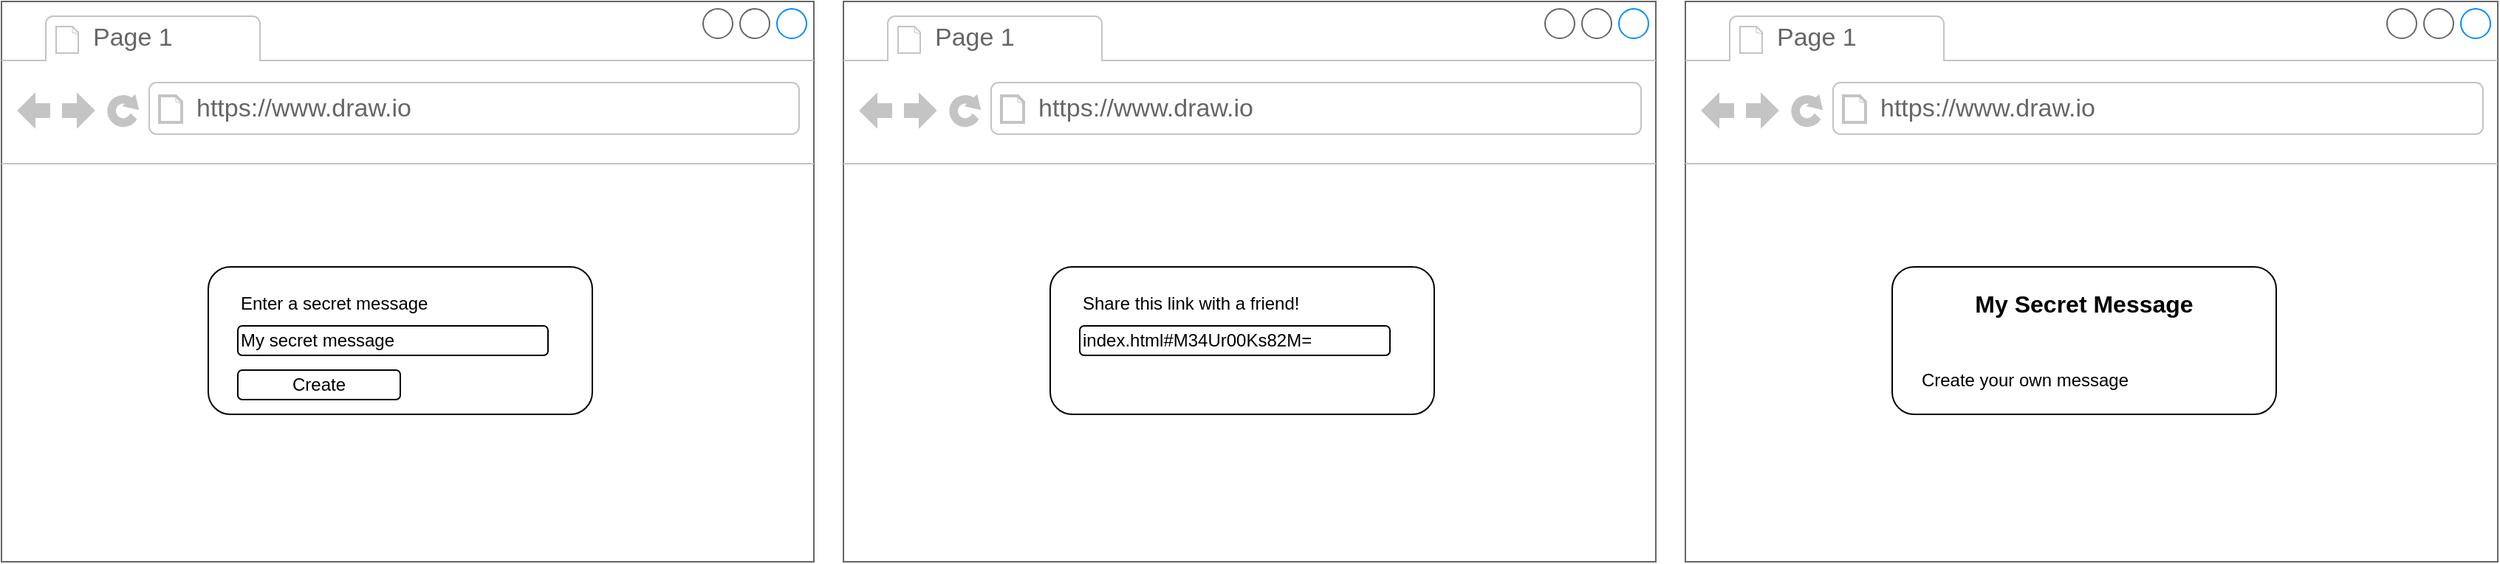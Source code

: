 <mxfile version="18.0.3"><diagram id="wRkA_BlDXZhkdcJJkcW4" name="Page-1"><mxGraphModel dx="1422" dy="758" grid="1" gridSize="10" guides="1" tooltips="1" connect="1" arrows="1" fold="1" page="1" pageScale="1" pageWidth="5000" pageHeight="5000" math="0" shadow="0"><root><mxCell id="0"/><mxCell id="1" parent="0"/><mxCell id="pIyrxjAj3Ag37Wrxas3i-5" value="" style="strokeWidth=1;shadow=0;dashed=0;align=center;html=1;shape=mxgraph.mockup.containers.browserWindow;rSize=0;strokeColor=#666666;strokeColor2=#008cff;strokeColor3=#c4c4c4;mainText=,;recursiveResize=0;" vertex="1" parent="1"><mxGeometry x="50" y="130" width="550" height="380" as="geometry"/></mxCell><mxCell id="pIyrxjAj3Ag37Wrxas3i-6" value="Page 1" style="strokeWidth=1;shadow=0;dashed=0;align=center;html=1;shape=mxgraph.mockup.containers.anchor;fontSize=17;fontColor=#666666;align=left;" vertex="1" parent="pIyrxjAj3Ag37Wrxas3i-5"><mxGeometry x="60" y="12" width="110" height="26" as="geometry"/></mxCell><mxCell id="pIyrxjAj3Ag37Wrxas3i-7" value="https://www.draw.io" style="strokeWidth=1;shadow=0;dashed=0;align=center;html=1;shape=mxgraph.mockup.containers.anchor;rSize=0;fontSize=17;fontColor=#666666;align=left;" vertex="1" parent="pIyrxjAj3Ag37Wrxas3i-5"><mxGeometry x="130" y="60" width="250" height="26" as="geometry"/></mxCell><mxCell id="pIyrxjAj3Ag37Wrxas3i-8" value="" style="rounded=1;whiteSpace=wrap;html=1;" vertex="1" parent="pIyrxjAj3Ag37Wrxas3i-5"><mxGeometry x="140" y="180" width="260" height="100" as="geometry"/></mxCell><mxCell id="pIyrxjAj3Ag37Wrxas3i-9" value="Enter a secret message" style="text;html=1;strokeColor=none;fillColor=none;align=left;verticalAlign=middle;whiteSpace=wrap;rounded=0;" vertex="1" parent="pIyrxjAj3Ag37Wrxas3i-5"><mxGeometry x="160" y="190" width="220" height="30" as="geometry"/></mxCell><mxCell id="pIyrxjAj3Ag37Wrxas3i-10" value="My secret message" style="rounded=1;whiteSpace=wrap;html=1;align=left;" vertex="1" parent="pIyrxjAj3Ag37Wrxas3i-5"><mxGeometry x="160" y="220" width="210" height="20" as="geometry"/></mxCell><mxCell id="pIyrxjAj3Ag37Wrxas3i-11" value="Create" style="rounded=1;whiteSpace=wrap;html=1;" vertex="1" parent="pIyrxjAj3Ag37Wrxas3i-5"><mxGeometry x="160" y="250" width="110" height="20" as="geometry"/></mxCell><mxCell id="pIyrxjAj3Ag37Wrxas3i-12" value="" style="strokeWidth=1;shadow=0;dashed=0;align=center;html=1;shape=mxgraph.mockup.containers.browserWindow;rSize=0;strokeColor=#666666;strokeColor2=#008cff;strokeColor3=#c4c4c4;mainText=,;recursiveResize=0;" vertex="1" parent="1"><mxGeometry x="620" y="130" width="550" height="380" as="geometry"/></mxCell><mxCell id="pIyrxjAj3Ag37Wrxas3i-13" value="Page 1" style="strokeWidth=1;shadow=0;dashed=0;align=center;html=1;shape=mxgraph.mockup.containers.anchor;fontSize=17;fontColor=#666666;align=left;" vertex="1" parent="pIyrxjAj3Ag37Wrxas3i-12"><mxGeometry x="60" y="12" width="110" height="26" as="geometry"/></mxCell><mxCell id="pIyrxjAj3Ag37Wrxas3i-14" value="https://www.draw.io" style="strokeWidth=1;shadow=0;dashed=0;align=center;html=1;shape=mxgraph.mockup.containers.anchor;rSize=0;fontSize=17;fontColor=#666666;align=left;" vertex="1" parent="pIyrxjAj3Ag37Wrxas3i-12"><mxGeometry x="130" y="60" width="250" height="26" as="geometry"/></mxCell><mxCell id="pIyrxjAj3Ag37Wrxas3i-15" value="" style="rounded=1;whiteSpace=wrap;html=1;" vertex="1" parent="pIyrxjAj3Ag37Wrxas3i-12"><mxGeometry x="140" y="180" width="260" height="100" as="geometry"/></mxCell><mxCell id="pIyrxjAj3Ag37Wrxas3i-16" value="Share this link with a friend!" style="text;html=1;strokeColor=none;fillColor=none;align=left;verticalAlign=middle;whiteSpace=wrap;rounded=0;" vertex="1" parent="pIyrxjAj3Ag37Wrxas3i-12"><mxGeometry x="160" y="190" width="220" height="30" as="geometry"/></mxCell><mxCell id="pIyrxjAj3Ag37Wrxas3i-17" value="index.html#M34Ur00Ks82M=" style="rounded=1;whiteSpace=wrap;html=1;align=left;" vertex="1" parent="pIyrxjAj3Ag37Wrxas3i-12"><mxGeometry x="160" y="220" width="210" height="20" as="geometry"/></mxCell><mxCell id="pIyrxjAj3Ag37Wrxas3i-19" value="" style="strokeWidth=1;shadow=0;dashed=0;align=center;html=1;shape=mxgraph.mockup.containers.browserWindow;rSize=0;strokeColor=#666666;strokeColor2=#008cff;strokeColor3=#c4c4c4;mainText=,;recursiveResize=0;" vertex="1" parent="1"><mxGeometry x="1190" y="130" width="550" height="380" as="geometry"/></mxCell><mxCell id="pIyrxjAj3Ag37Wrxas3i-20" value="Page 1" style="strokeWidth=1;shadow=0;dashed=0;align=center;html=1;shape=mxgraph.mockup.containers.anchor;fontSize=17;fontColor=#666666;align=left;" vertex="1" parent="pIyrxjAj3Ag37Wrxas3i-19"><mxGeometry x="60" y="12" width="110" height="26" as="geometry"/></mxCell><mxCell id="pIyrxjAj3Ag37Wrxas3i-21" value="https://www.draw.io" style="strokeWidth=1;shadow=0;dashed=0;align=center;html=1;shape=mxgraph.mockup.containers.anchor;rSize=0;fontSize=17;fontColor=#666666;align=left;" vertex="1" parent="pIyrxjAj3Ag37Wrxas3i-19"><mxGeometry x="130" y="60" width="250" height="26" as="geometry"/></mxCell><mxCell id="pIyrxjAj3Ag37Wrxas3i-22" value="" style="rounded=1;whiteSpace=wrap;html=1;" vertex="1" parent="pIyrxjAj3Ag37Wrxas3i-19"><mxGeometry x="140" y="180" width="260" height="100" as="geometry"/></mxCell><mxCell id="pIyrxjAj3Ag37Wrxas3i-23" value="&lt;font style=&quot;font-size: 16px;&quot;&gt;&lt;b&gt;My Secret Message&lt;/b&gt;&lt;/font&gt;" style="text;html=1;strokeColor=none;fillColor=none;align=center;verticalAlign=middle;whiteSpace=wrap;rounded=0;" vertex="1" parent="pIyrxjAj3Ag37Wrxas3i-19"><mxGeometry x="160" y="190" width="220" height="30" as="geometry"/></mxCell><mxCell id="pIyrxjAj3Ag37Wrxas3i-27" value="&lt;font style=&quot;font-size: 12px;&quot;&gt;Create your own message&lt;/font&gt;" style="text;html=1;strokeColor=none;fillColor=none;align=center;verticalAlign=middle;whiteSpace=wrap;rounded=0;fontSize=16;" vertex="1" parent="pIyrxjAj3Ag37Wrxas3i-19"><mxGeometry x="150" y="240" width="160" height="30" as="geometry"/></mxCell></root></mxGraphModel></diagram></mxfile>